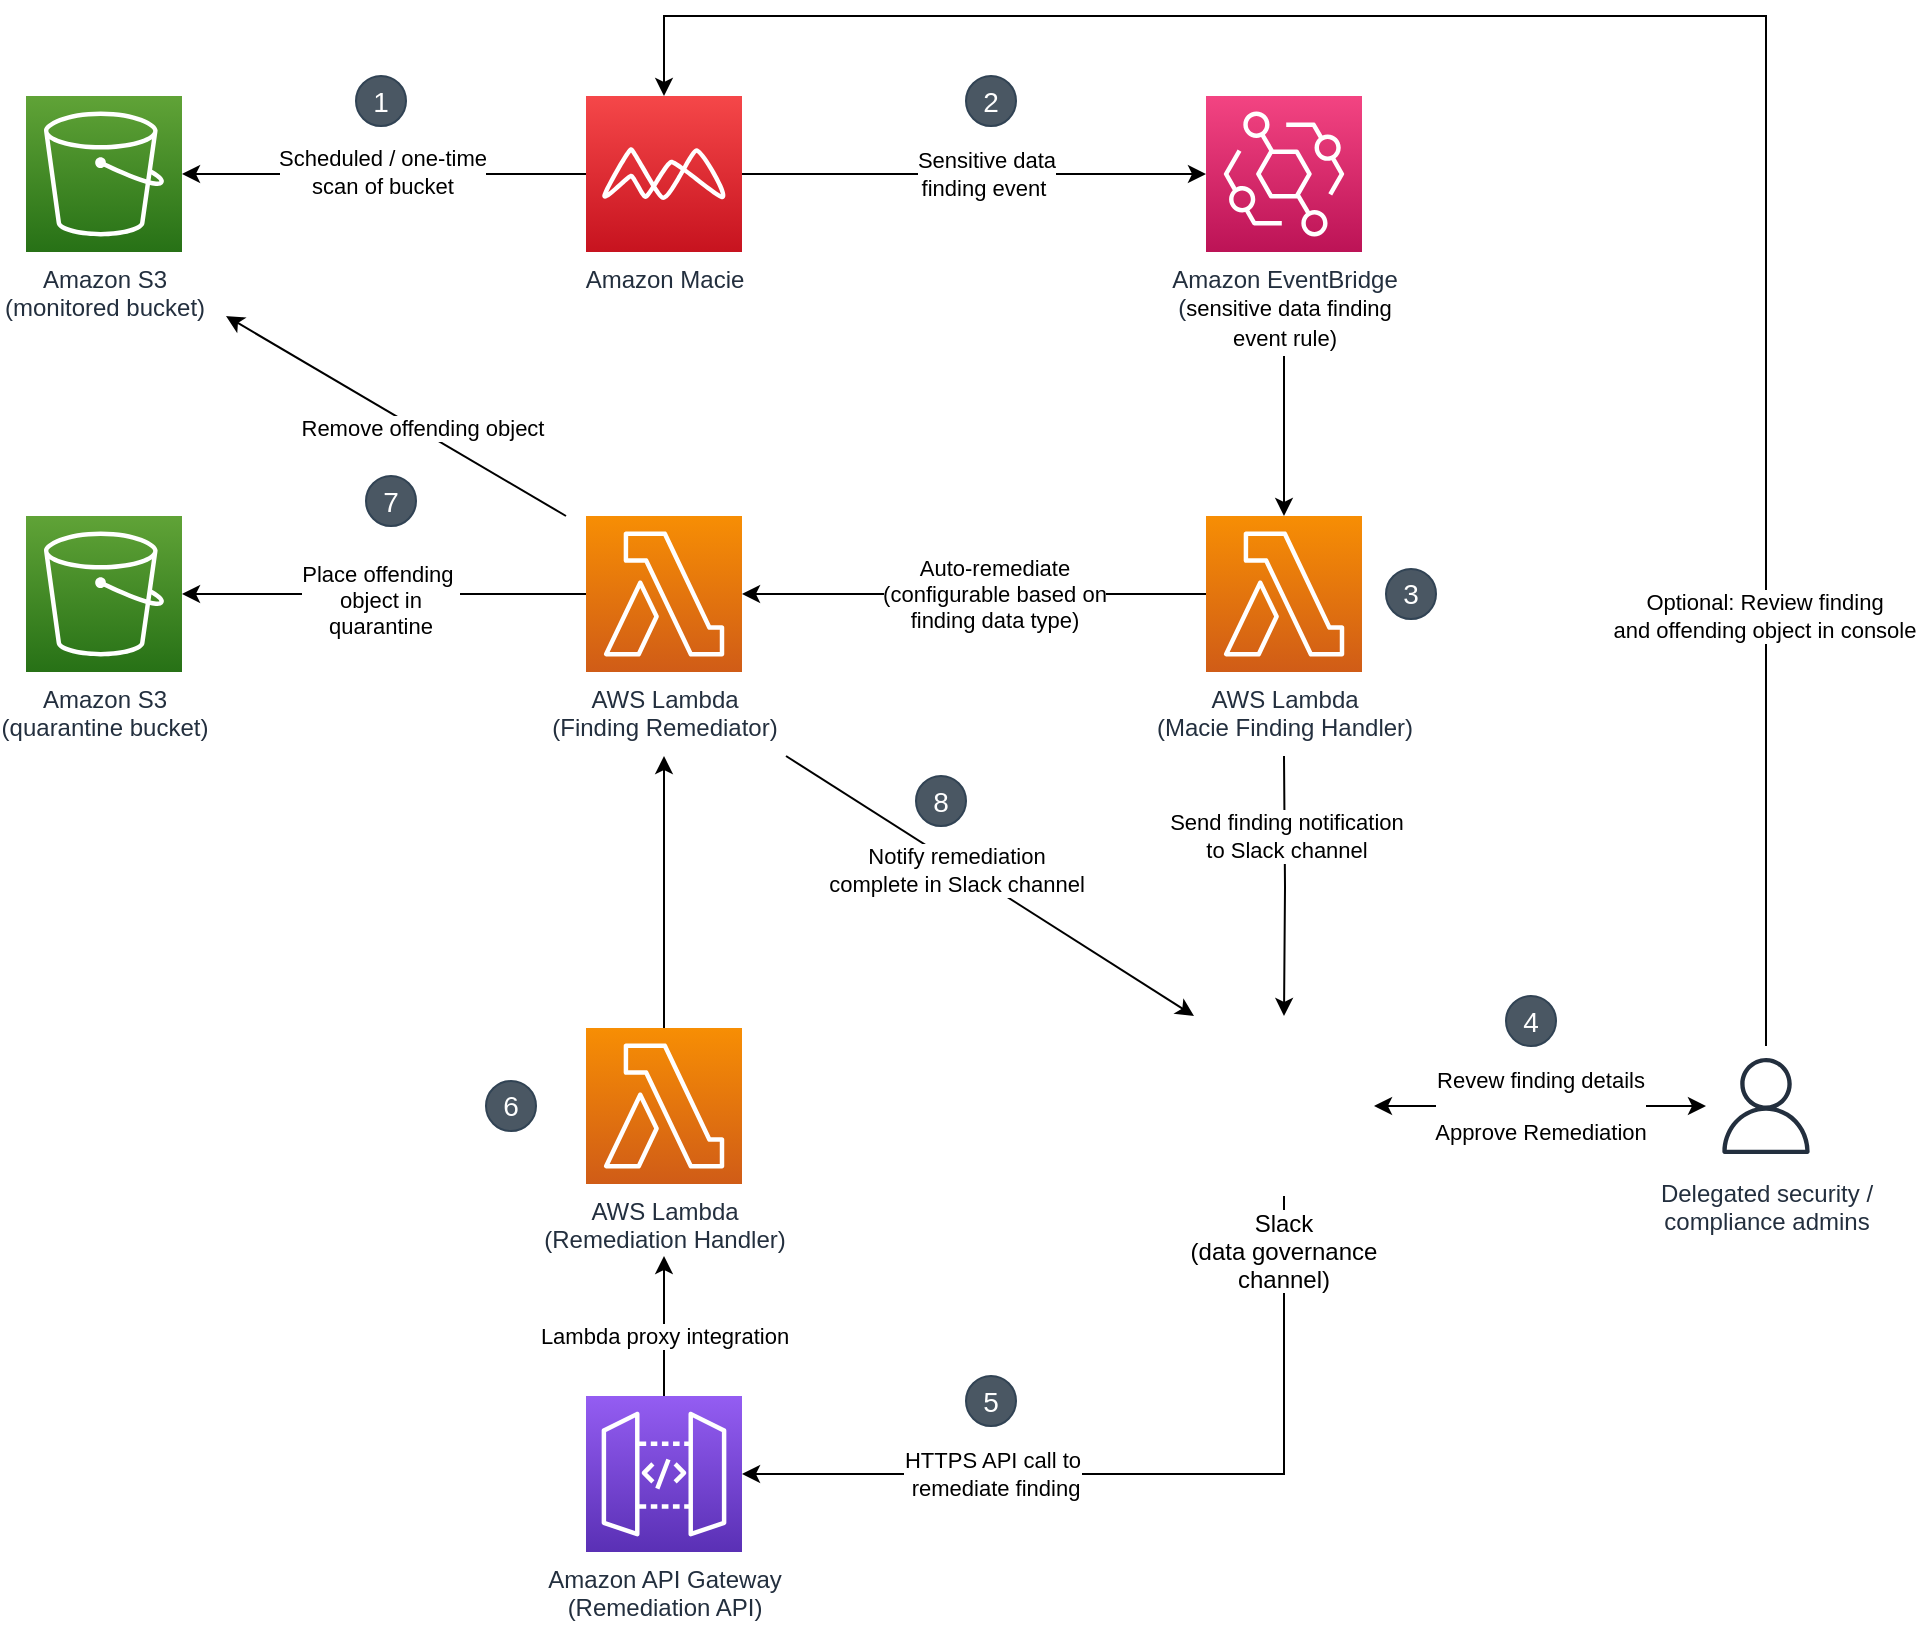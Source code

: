 <mxfile version="13.7.3" type="device"><diagram id="CMaxkwtEs6h92lVCx7hO" name="Page-1"><mxGraphModel dx="2173" dy="1003" grid="1" gridSize="10" guides="1" tooltips="1" connect="1" arrows="1" fold="1" page="1" pageScale="1" pageWidth="827" pageHeight="1169" math="0" shadow="0"><root><mxCell id="0"/><mxCell id="1" parent="0"/><mxCell id="B9h-aZsArtTdb7eqbxpy-1" value="Amazon S3&lt;br&gt;(monitored bucket)" style="outlineConnect=0;fontColor=#232F3E;gradientColor=#60A337;gradientDirection=north;fillColor=#277116;strokeColor=#ffffff;dashed=0;verticalLabelPosition=bottom;verticalAlign=top;align=center;html=1;fontSize=12;fontStyle=0;aspect=fixed;shape=mxgraph.aws4.resourceIcon;resIcon=mxgraph.aws4.s3;" parent="1" vertex="1"><mxGeometry x="-90" y="180" width="78" height="78" as="geometry"/></mxCell><mxCell id="B9h-aZsArtTdb7eqbxpy-4" value="" style="edgeStyle=orthogonalEdgeStyle;rounded=0;orthogonalLoop=1;jettySize=auto;html=1;" parent="1" source="B9h-aZsArtTdb7eqbxpy-2" target="B9h-aZsArtTdb7eqbxpy-1" edge="1"><mxGeometry relative="1" as="geometry"><mxPoint x="130" y="219" as="targetPoint"/></mxGeometry></mxCell><mxCell id="XKxbPW1892Fqk5gbj4KR-18" value="Scheduled / one-time&lt;br&gt;scan of bucket" style="edgeLabel;html=1;align=center;verticalAlign=middle;resizable=0;points=[];" parent="B9h-aZsArtTdb7eqbxpy-4" vertex="1" connectable="0"><mxGeometry x="0.014" y="-1" relative="1" as="geometry"><mxPoint as="offset"/></mxGeometry></mxCell><mxCell id="B9h-aZsArtTdb7eqbxpy-7" value="" style="edgeStyle=orthogonalEdgeStyle;rounded=0;orthogonalLoop=1;jettySize=auto;html=1;" parent="1" source="B9h-aZsArtTdb7eqbxpy-2" target="B9h-aZsArtTdb7eqbxpy-5" edge="1"><mxGeometry relative="1" as="geometry"><mxPoint x="319" y="338" as="targetPoint"/></mxGeometry></mxCell><mxCell id="XKxbPW1892Fqk5gbj4KR-19" value="Sensitive data&lt;br&gt;finding event&amp;nbsp;" style="edgeLabel;html=1;align=center;verticalAlign=middle;resizable=0;points=[];" parent="B9h-aZsArtTdb7eqbxpy-7" vertex="1" connectable="0"><mxGeometry x="-0.303" y="2" relative="1" as="geometry"><mxPoint x="41" y="2" as="offset"/></mxGeometry></mxCell><mxCell id="B9h-aZsArtTdb7eqbxpy-2" value="Amazon Macie" style="outlineConnect=0;fontColor=#232F3E;gradientColor=#F54749;gradientDirection=north;fillColor=#C7131F;strokeColor=#ffffff;dashed=0;verticalLabelPosition=bottom;verticalAlign=top;align=center;html=1;fontSize=12;fontStyle=0;aspect=fixed;shape=mxgraph.aws4.resourceIcon;resIcon=mxgraph.aws4.macie;" parent="1" vertex="1"><mxGeometry x="190" y="180" width="78" height="78" as="geometry"/></mxCell><mxCell id="B9h-aZsArtTdb7eqbxpy-10" value="" style="edgeStyle=orthogonalEdgeStyle;rounded=0;orthogonalLoop=1;jettySize=auto;html=1;" parent="1" target="B9h-aZsArtTdb7eqbxpy-8" edge="1"><mxGeometry x="-0.4" relative="1" as="geometry"><mxPoint x="539" y="310" as="sourcePoint"/><mxPoint x="539" y="338" as="targetPoint"/><Array as="points"><mxPoint x="539" y="320"/><mxPoint x="539" y="320"/></Array><mxPoint as="offset"/></mxGeometry></mxCell><mxCell id="B9h-aZsArtTdb7eqbxpy-5" value="Amazon EventBridge&lt;br&gt;(&lt;span style=&quot;color: rgb(0 , 0 , 0) ; font-size: 11px ; background-color: rgb(255 , 255 , 255)&quot;&gt;sensitive data finding&lt;/span&gt;&lt;br style=&quot;color: rgb(0 , 0 , 0) ; font-size: 11px&quot;&gt;&lt;span style=&quot;color: rgb(0 , 0 , 0) ; font-size: 11px ; background-color: rgb(255 , 255 , 255)&quot;&gt;event rule)&lt;/span&gt;" style="outlineConnect=0;fontColor=#232F3E;gradientColor=#F34482;gradientDirection=north;fillColor=#BC1356;strokeColor=#ffffff;dashed=0;verticalLabelPosition=bottom;verticalAlign=top;align=center;html=1;fontSize=12;fontStyle=0;aspect=fixed;shape=mxgraph.aws4.resourceIcon;resIcon=mxgraph.aws4.eventbridge;" parent="1" vertex="1"><mxGeometry x="500" y="180" width="78" height="78" as="geometry"/></mxCell><mxCell id="XKxbPW1892Fqk5gbj4KR-11" value="" style="edgeStyle=orthogonalEdgeStyle;rounded=0;orthogonalLoop=1;jettySize=auto;html=1;" parent="1" target="XKxbPW1892Fqk5gbj4KR-2" edge="1"><mxGeometry relative="1" as="geometry"><mxPoint x="539" y="510" as="sourcePoint"/><mxPoint x="539" y="548" as="targetPoint"/></mxGeometry></mxCell><mxCell id="XKxbPW1892Fqk5gbj4KR-22" value="Send finding notification&lt;br&gt;to Slack channel" style="edgeLabel;html=1;align=center;verticalAlign=middle;resizable=0;points=[];" parent="XKxbPW1892Fqk5gbj4KR-11" vertex="1" connectable="0"><mxGeometry x="-0.2" y="-1" relative="1" as="geometry"><mxPoint x="1" y="-12" as="offset"/></mxGeometry></mxCell><mxCell id="XKxbPW1892Fqk5gbj4KR-25" value="" style="edgeStyle=none;rounded=0;orthogonalLoop=1;jettySize=auto;html=1;startArrow=none;startFill=0;" parent="1" source="B9h-aZsArtTdb7eqbxpy-8" target="XKxbPW1892Fqk5gbj4KR-4" edge="1"><mxGeometry relative="1" as="geometry"><mxPoint x="420" y="429" as="targetPoint"/></mxGeometry></mxCell><mxCell id="XKxbPW1892Fqk5gbj4KR-30" value="Auto-remediate&lt;br&gt;(configurable based on &lt;br&gt;finding data type)" style="edgeLabel;html=1;align=center;verticalAlign=middle;resizable=0;points=[];" parent="XKxbPW1892Fqk5gbj4KR-25" vertex="1" connectable="0"><mxGeometry x="-0.01" y="-1" relative="1" as="geometry"><mxPoint x="9" y="1" as="offset"/></mxGeometry></mxCell><mxCell id="B9h-aZsArtTdb7eqbxpy-8" value="AWS Lambda&lt;br&gt;(Macie Finding Handler)" style="outlineConnect=0;fontColor=#232F3E;gradientColor=#F78E04;gradientDirection=north;fillColor=#D05C17;strokeColor=#ffffff;dashed=0;verticalLabelPosition=bottom;verticalAlign=top;align=center;html=1;fontSize=12;fontStyle=0;aspect=fixed;shape=mxgraph.aws4.resourceIcon;resIcon=mxgraph.aws4.lambda;" parent="1" vertex="1"><mxGeometry x="500" y="390" width="78" height="78" as="geometry"/></mxCell><mxCell id="B9h-aZsArtTdb7eqbxpy-18" value="Delegated security / &lt;br&gt;compliance admins" style="outlineConnect=0;fontColor=#232F3E;gradientColor=none;strokeColor=#232F3E;fillColor=#ffffff;dashed=0;verticalLabelPosition=bottom;verticalAlign=top;align=center;html=1;fontSize=12;fontStyle=0;aspect=fixed;shape=mxgraph.aws4.resourceIcon;resIcon=mxgraph.aws4.user;" parent="1" vertex="1"><mxGeometry x="750" y="655" width="60" height="60" as="geometry"/></mxCell><mxCell id="XKxbPW1892Fqk5gbj4KR-13" value="" style="edgeStyle=orthogonalEdgeStyle;rounded=0;orthogonalLoop=1;jettySize=auto;html=1;" parent="1" source="XKxbPW1892Fqk5gbj4KR-2" target="XKxbPW1892Fqk5gbj4KR-3" edge="1"><mxGeometry relative="1" as="geometry"><mxPoint x="414" y="685" as="targetPoint"/><Array as="points"><mxPoint x="539" y="869"/></Array></mxGeometry></mxCell><mxCell id="XKxbPW1892Fqk5gbj4KR-35" value="HTTPS API call to&lt;br&gt;&amp;nbsp;remediate finding" style="edgeLabel;html=1;align=center;verticalAlign=middle;resizable=0;points=[];" parent="XKxbPW1892Fqk5gbj4KR-13" vertex="1" connectable="0"><mxGeometry x="-0.097" y="1" relative="1" as="geometry"><mxPoint x="-100.5" y="-1" as="offset"/></mxGeometry></mxCell><mxCell id="XKxbPW1892Fqk5gbj4KR-16" value="" style="edgeStyle=none;rounded=0;orthogonalLoop=1;jettySize=auto;html=1;exitX=1;exitY=0.25;exitDx=0;exitDy=0;strokeColor=none;" parent="1" source="XKxbPW1892Fqk5gbj4KR-2" edge="1"><mxGeometry relative="1" as="geometry"><mxPoint x="650" y="663" as="targetPoint"/><Array as="points"/></mxGeometry></mxCell><mxCell id="XKxbPW1892Fqk5gbj4KR-23" value="Revew finding details&lt;br&gt;&lt;br&gt;Approve Remediation" style="edgeStyle=none;rounded=0;orthogonalLoop=1;jettySize=auto;html=1;startArrow=classic;startFill=1;" parent="1" source="XKxbPW1892Fqk5gbj4KR-2" target="B9h-aZsArtTdb7eqbxpy-18" edge="1"><mxGeometry relative="1" as="geometry"/></mxCell><mxCell id="XKxbPW1892Fqk5gbj4KR-2" value="Slack&#10;(data governance &#10;channel)" style="shape=image;verticalLabelPosition=bottom;labelBackgroundColor=#ffffff;verticalAlign=top;aspect=fixed;imageAspect=0;image=https://user-images.githubusercontent.com/819186/51553744-4130b580-1e7c-11e9-889e-486937b69475.png;" parent="1" vertex="1"><mxGeometry x="494" y="640" width="90" height="90" as="geometry"/></mxCell><mxCell id="XKxbPW1892Fqk5gbj4KR-7" value="" style="edgeStyle=orthogonalEdgeStyle;rounded=0;orthogonalLoop=1;jettySize=auto;html=1;" parent="1" source="XKxbPW1892Fqk5gbj4KR-3" edge="1"><mxGeometry relative="1" as="geometry"><mxPoint x="229" y="760" as="targetPoint"/></mxGeometry></mxCell><mxCell id="XKxbPW1892Fqk5gbj4KR-36" value="Lambda proxy integration" style="edgeLabel;html=1;align=center;verticalAlign=middle;resizable=0;points=[];" parent="XKxbPW1892Fqk5gbj4KR-7" vertex="1" connectable="0"><mxGeometry x="-0.25" y="1" relative="1" as="geometry"><mxPoint x="1" y="-4" as="offset"/></mxGeometry></mxCell><mxCell id="XKxbPW1892Fqk5gbj4KR-3" value="Amazon API Gateway&lt;br&gt;(Remediation API)" style="outlineConnect=0;fontColor=#232F3E;gradientColor=#945DF2;gradientDirection=north;fillColor=#5A30B5;strokeColor=#ffffff;dashed=0;verticalLabelPosition=bottom;verticalAlign=top;align=center;html=1;fontSize=12;fontStyle=0;aspect=fixed;shape=mxgraph.aws4.resourceIcon;resIcon=mxgraph.aws4.api_gateway;" parent="1" vertex="1"><mxGeometry x="190" y="830" width="78" height="78" as="geometry"/></mxCell><mxCell id="XKxbPW1892Fqk5gbj4KR-9" value="" style="edgeStyle=orthogonalEdgeStyle;rounded=0;orthogonalLoop=1;jettySize=auto;html=1;" parent="1" source="XKxbPW1892Fqk5gbj4KR-4" target="XKxbPW1892Fqk5gbj4KR-5" edge="1"><mxGeometry relative="1" as="geometry"><mxPoint x="110" y="429" as="targetPoint"/></mxGeometry></mxCell><mxCell id="XKxbPW1892Fqk5gbj4KR-34" value="Place offending&amp;nbsp;&lt;br&gt;object in&lt;br&gt;quarantine" style="edgeLabel;html=1;align=center;verticalAlign=middle;resizable=0;points=[];" parent="XKxbPW1892Fqk5gbj4KR-9" vertex="1" connectable="0"><mxGeometry x="0.025" y="3" relative="1" as="geometry"><mxPoint as="offset"/></mxGeometry></mxCell><mxCell id="XKxbPW1892Fqk5gbj4KR-4" value="AWS Lambda&lt;br&gt;(Finding Remediator)" style="outlineConnect=0;fontColor=#232F3E;gradientColor=#F78E04;gradientDirection=north;fillColor=#D05C17;strokeColor=#ffffff;dashed=0;verticalLabelPosition=bottom;verticalAlign=top;align=center;html=1;fontSize=12;fontStyle=0;aspect=fixed;shape=mxgraph.aws4.resourceIcon;resIcon=mxgraph.aws4.lambda;" parent="1" vertex="1"><mxGeometry x="190" y="390" width="78" height="78" as="geometry"/></mxCell><mxCell id="XKxbPW1892Fqk5gbj4KR-5" value="Amazon S3&lt;br&gt;(quarantine bucket)" style="outlineConnect=0;fontColor=#232F3E;gradientColor=#60A337;gradientDirection=north;fillColor=#277116;strokeColor=#ffffff;dashed=0;verticalLabelPosition=bottom;verticalAlign=top;align=center;html=1;fontSize=12;fontStyle=0;aspect=fixed;shape=mxgraph.aws4.resourceIcon;resIcon=mxgraph.aws4.s3;" parent="1" vertex="1"><mxGeometry x="-90" y="390" width="78" height="78" as="geometry"/></mxCell><mxCell id="XKxbPW1892Fqk5gbj4KR-14" value="" style="rounded=0;orthogonalLoop=1;jettySize=auto;html=1;entryX=0;entryY=0;entryDx=0;entryDy=0;" parent="1" target="XKxbPW1892Fqk5gbj4KR-2" edge="1"><mxGeometry relative="1" as="geometry"><mxPoint x="290" y="510" as="sourcePoint"/><mxPoint x="500" y="600" as="targetPoint"/></mxGeometry></mxCell><mxCell id="XKxbPW1892Fqk5gbj4KR-27" value="Notify remediation&lt;br&gt;complete in Slack channel" style="edgeLabel;html=1;align=center;verticalAlign=middle;resizable=0;points=[];" parent="XKxbPW1892Fqk5gbj4KR-14" vertex="1" connectable="0"><mxGeometry x="-0.152" y="-2" relative="1" as="geometry"><mxPoint x="-1" as="offset"/></mxGeometry></mxCell><mxCell id="XKxbPW1892Fqk5gbj4KR-15" value="" style="edgeStyle=orthogonalEdgeStyle;rounded=0;orthogonalLoop=1;jettySize=auto;html=1;" parent="1" source="B9h-aZsArtTdb7eqbxpy-18" target="B9h-aZsArtTdb7eqbxpy-2" edge="1"><mxGeometry relative="1" as="geometry"><mxPoint x="339" y="586" as="sourcePoint"/><mxPoint x="280" y="100" as="targetPoint"/><Array as="points"><mxPoint x="780" y="140"/><mxPoint x="229" y="140"/></Array></mxGeometry></mxCell><mxCell id="XKxbPW1892Fqk5gbj4KR-17" value="Optional: Review finding&lt;br&gt;and offending object in console" style="edgeLabel;html=1;align=center;verticalAlign=middle;resizable=0;points=[];" parent="XKxbPW1892Fqk5gbj4KR-15" vertex="1" connectable="0"><mxGeometry x="-0.61" y="1" relative="1" as="geometry"><mxPoint as="offset"/></mxGeometry></mxCell><mxCell id="XKxbPW1892Fqk5gbj4KR-32" value="" style="rounded=0;orthogonalLoop=1;jettySize=auto;html=1;" parent="1" edge="1"><mxGeometry relative="1" as="geometry"><mxPoint x="180" y="390" as="sourcePoint"/><mxPoint x="10" y="290" as="targetPoint"/></mxGeometry></mxCell><mxCell id="XKxbPW1892Fqk5gbj4KR-33" value="Remove offending object" style="edgeLabel;html=1;align=center;verticalAlign=middle;resizable=0;points=[];" parent="XKxbPW1892Fqk5gbj4KR-32" vertex="1" connectable="0"><mxGeometry x="-0.152" y="-2" relative="1" as="geometry"><mxPoint x="-1" as="offset"/></mxGeometry></mxCell><mxCell id="XKxbPW1892Fqk5gbj4KR-37" value="&lt;font style=&quot;font-size: 14px&quot;&gt;1&lt;/font&gt;" style="ellipse;whiteSpace=wrap;html=1;aspect=fixed;strokeColor=#314354;fontColor=#ffffff;fillColor=#4A5763;" parent="1" vertex="1"><mxGeometry x="75" y="170" width="25" height="25" as="geometry"/></mxCell><mxCell id="XKxbPW1892Fqk5gbj4KR-39" value="&lt;font style=&quot;font-size: 14px&quot;&gt;2&lt;/font&gt;" style="ellipse;whiteSpace=wrap;html=1;aspect=fixed;strokeColor=#314354;fontColor=#ffffff;fillColor=#4A5763;" parent="1" vertex="1"><mxGeometry x="380" y="170" width="25" height="25" as="geometry"/></mxCell><mxCell id="XKxbPW1892Fqk5gbj4KR-40" value="&lt;font style=&quot;font-size: 14px&quot;&gt;3&lt;/font&gt;" style="ellipse;whiteSpace=wrap;html=1;aspect=fixed;strokeColor=#314354;fontColor=#ffffff;fillColor=#4A5763;" parent="1" vertex="1"><mxGeometry x="590" y="416.5" width="25" height="25" as="geometry"/></mxCell><mxCell id="XKxbPW1892Fqk5gbj4KR-42" value="&lt;font style=&quot;font-size: 14px&quot;&gt;4&lt;/font&gt;" style="ellipse;whiteSpace=wrap;html=1;aspect=fixed;strokeColor=#314354;fontColor=#ffffff;fillColor=#4A5763;" parent="1" vertex="1"><mxGeometry x="650" y="630" width="25" height="25" as="geometry"/></mxCell><mxCell id="XKxbPW1892Fqk5gbj4KR-43" value="&lt;font style=&quot;font-size: 14px&quot;&gt;5&lt;/font&gt;" style="ellipse;whiteSpace=wrap;html=1;aspect=fixed;strokeColor=#314354;fontColor=#ffffff;fillColor=#4A5763;" parent="1" vertex="1"><mxGeometry x="380" y="820" width="25" height="25" as="geometry"/></mxCell><mxCell id="XKxbPW1892Fqk5gbj4KR-44" value="&lt;font style=&quot;font-size: 14px&quot;&gt;7&lt;/font&gt;" style="ellipse;whiteSpace=wrap;html=1;aspect=fixed;strokeColor=#314354;fontColor=#ffffff;fillColor=#4A5763;" parent="1" vertex="1"><mxGeometry x="80" y="370" width="25" height="25" as="geometry"/></mxCell><mxCell id="XKxbPW1892Fqk5gbj4KR-46" value="&lt;font style=&quot;font-size: 14px&quot;&gt;8&lt;/font&gt;" style="ellipse;whiteSpace=wrap;html=1;aspect=fixed;strokeColor=#314354;fontColor=#ffffff;fillColor=#4A5763;" parent="1" vertex="1"><mxGeometry x="355" y="520" width="25" height="25" as="geometry"/></mxCell><mxCell id="4SfoukvJjgbLDuXdEB68-4" value="" style="edgeStyle=orthogonalEdgeStyle;rounded=0;orthogonalLoop=1;jettySize=auto;html=1;" parent="1" source="4SfoukvJjgbLDuXdEB68-1" edge="1"><mxGeometry relative="1" as="geometry"><mxPoint x="229" y="510" as="targetPoint"/></mxGeometry></mxCell><mxCell id="4SfoukvJjgbLDuXdEB68-1" value="AWS Lambda&lt;br&gt;(Remediation Handler)" style="outlineConnect=0;fontColor=#232F3E;gradientColor=#F78E04;gradientDirection=north;fillColor=#D05C17;strokeColor=#ffffff;dashed=0;verticalLabelPosition=bottom;verticalAlign=top;align=center;html=1;fontSize=12;fontStyle=0;aspect=fixed;shape=mxgraph.aws4.resourceIcon;resIcon=mxgraph.aws4.lambda;" parent="1" vertex="1"><mxGeometry x="190" y="646" width="78" height="78" as="geometry"/></mxCell><mxCell id="4SfoukvJjgbLDuXdEB68-6" value="&lt;font style=&quot;font-size: 14px&quot;&gt;6&lt;/font&gt;" style="ellipse;whiteSpace=wrap;html=1;aspect=fixed;strokeColor=#314354;fontColor=#ffffff;fillColor=#4A5763;" parent="1" vertex="1"><mxGeometry x="140" y="672.5" width="25" height="25" as="geometry"/></mxCell></root></mxGraphModel></diagram></mxfile>